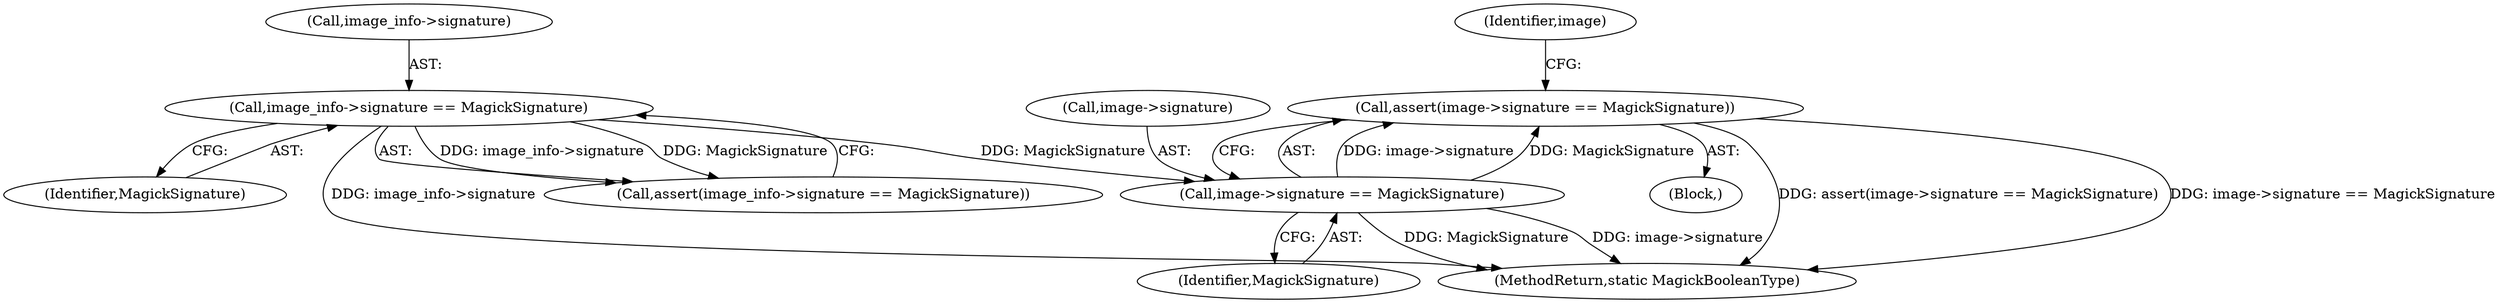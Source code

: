digraph "0_ImageMagick_10b3823a7619ed22d42764733eb052c4159bc8c1_1@API" {
"1000136" [label="(Call,assert(image->signature == MagickSignature))"];
"1000137" [label="(Call,image->signature == MagickSignature)"];
"1000125" [label="(Call,image_info->signature == MagickSignature)"];
"1000145" [label="(Identifier,image)"];
"1000126" [label="(Call,image_info->signature)"];
"1000138" [label="(Call,image->signature)"];
"1000129" [label="(Identifier,MagickSignature)"];
"1000136" [label="(Call,assert(image->signature == MagickSignature))"];
"1000107" [label="(Block,)"];
"1000125" [label="(Call,image_info->signature == MagickSignature)"];
"1000137" [label="(Call,image->signature == MagickSignature)"];
"1000141" [label="(Identifier,MagickSignature)"];
"1000590" [label="(MethodReturn,static MagickBooleanType)"];
"1000124" [label="(Call,assert(image_info->signature == MagickSignature))"];
"1000136" -> "1000107"  [label="AST: "];
"1000136" -> "1000137"  [label="CFG: "];
"1000137" -> "1000136"  [label="AST: "];
"1000145" -> "1000136"  [label="CFG: "];
"1000136" -> "1000590"  [label="DDG: assert(image->signature == MagickSignature)"];
"1000136" -> "1000590"  [label="DDG: image->signature == MagickSignature"];
"1000137" -> "1000136"  [label="DDG: image->signature"];
"1000137" -> "1000136"  [label="DDG: MagickSignature"];
"1000137" -> "1000141"  [label="CFG: "];
"1000138" -> "1000137"  [label="AST: "];
"1000141" -> "1000137"  [label="AST: "];
"1000137" -> "1000590"  [label="DDG: MagickSignature"];
"1000137" -> "1000590"  [label="DDG: image->signature"];
"1000125" -> "1000137"  [label="DDG: MagickSignature"];
"1000125" -> "1000124"  [label="AST: "];
"1000125" -> "1000129"  [label="CFG: "];
"1000126" -> "1000125"  [label="AST: "];
"1000129" -> "1000125"  [label="AST: "];
"1000124" -> "1000125"  [label="CFG: "];
"1000125" -> "1000590"  [label="DDG: image_info->signature"];
"1000125" -> "1000124"  [label="DDG: image_info->signature"];
"1000125" -> "1000124"  [label="DDG: MagickSignature"];
}
